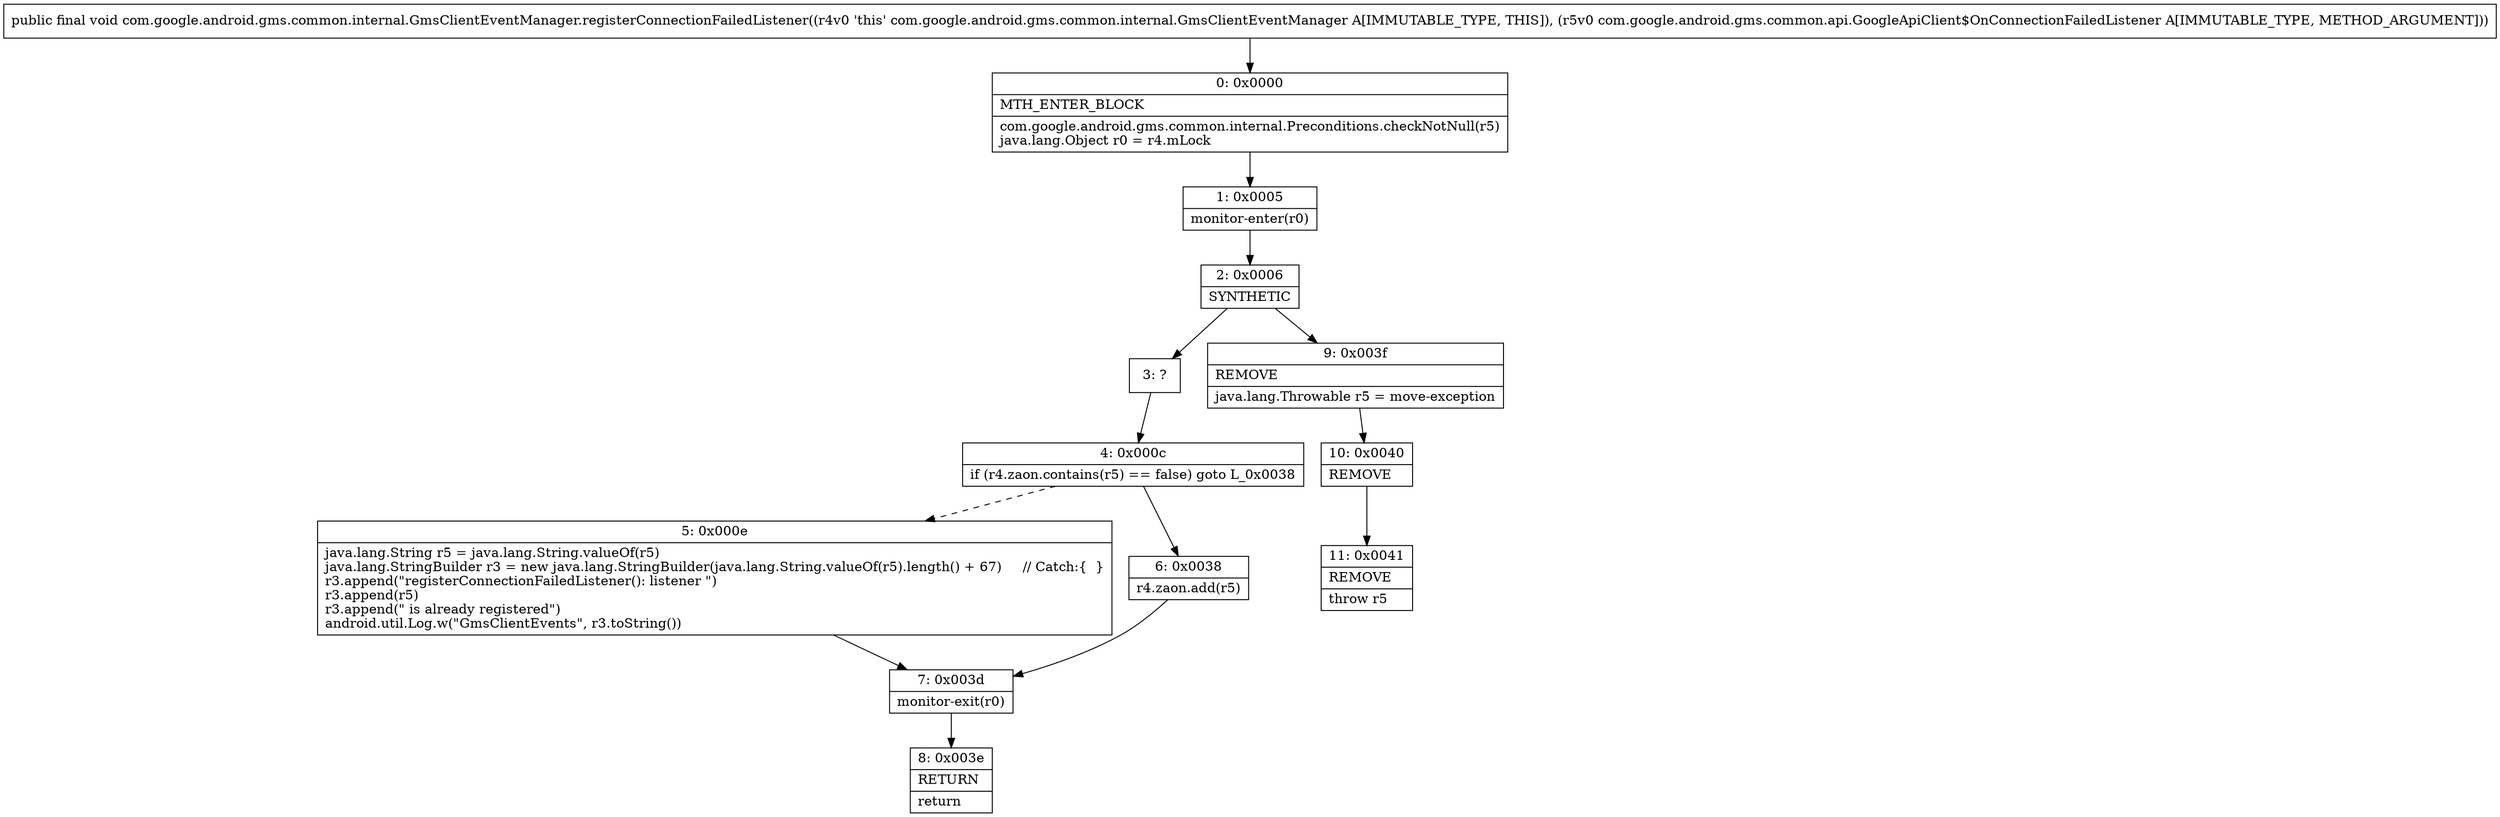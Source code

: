 digraph "CFG forcom.google.android.gms.common.internal.GmsClientEventManager.registerConnectionFailedListener(Lcom\/google\/android\/gms\/common\/api\/GoogleApiClient$OnConnectionFailedListener;)V" {
Node_0 [shape=record,label="{0\:\ 0x0000|MTH_ENTER_BLOCK\l|com.google.android.gms.common.internal.Preconditions.checkNotNull(r5)\ljava.lang.Object r0 = r4.mLock\l}"];
Node_1 [shape=record,label="{1\:\ 0x0005|monitor\-enter(r0)\l}"];
Node_2 [shape=record,label="{2\:\ 0x0006|SYNTHETIC\l}"];
Node_3 [shape=record,label="{3\:\ ?}"];
Node_4 [shape=record,label="{4\:\ 0x000c|if (r4.zaon.contains(r5) == false) goto L_0x0038\l}"];
Node_5 [shape=record,label="{5\:\ 0x000e|java.lang.String r5 = java.lang.String.valueOf(r5)\ljava.lang.StringBuilder r3 = new java.lang.StringBuilder(java.lang.String.valueOf(r5).length() + 67)     \/\/ Catch:\{  \}\lr3.append(\"registerConnectionFailedListener(): listener \")\lr3.append(r5)\lr3.append(\" is already registered\")\landroid.util.Log.w(\"GmsClientEvents\", r3.toString())\l}"];
Node_6 [shape=record,label="{6\:\ 0x0038|r4.zaon.add(r5)\l}"];
Node_7 [shape=record,label="{7\:\ 0x003d|monitor\-exit(r0)\l}"];
Node_8 [shape=record,label="{8\:\ 0x003e|RETURN\l|return\l}"];
Node_9 [shape=record,label="{9\:\ 0x003f|REMOVE\l|java.lang.Throwable r5 = move\-exception\l}"];
Node_10 [shape=record,label="{10\:\ 0x0040|REMOVE\l}"];
Node_11 [shape=record,label="{11\:\ 0x0041|REMOVE\l|throw r5\l}"];
MethodNode[shape=record,label="{public final void com.google.android.gms.common.internal.GmsClientEventManager.registerConnectionFailedListener((r4v0 'this' com.google.android.gms.common.internal.GmsClientEventManager A[IMMUTABLE_TYPE, THIS]), (r5v0 com.google.android.gms.common.api.GoogleApiClient$OnConnectionFailedListener A[IMMUTABLE_TYPE, METHOD_ARGUMENT])) }"];
MethodNode -> Node_0;
Node_0 -> Node_1;
Node_1 -> Node_2;
Node_2 -> Node_3;
Node_2 -> Node_9;
Node_3 -> Node_4;
Node_4 -> Node_5[style=dashed];
Node_4 -> Node_6;
Node_5 -> Node_7;
Node_6 -> Node_7;
Node_7 -> Node_8;
Node_9 -> Node_10;
Node_10 -> Node_11;
}

